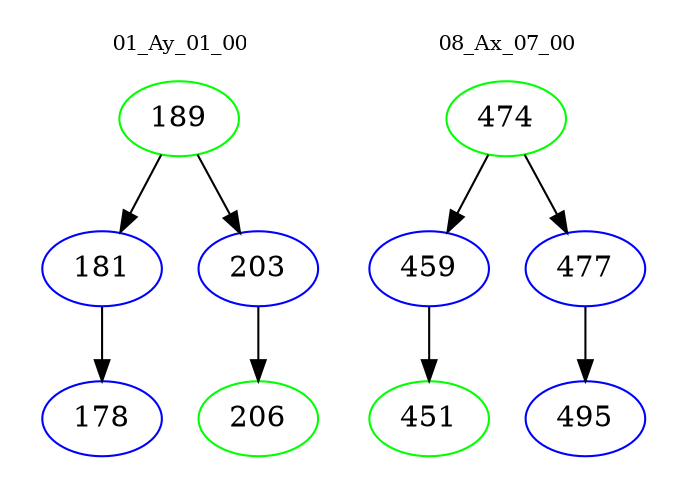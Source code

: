 digraph{
subgraph cluster_0 {
color = white
label = "01_Ay_01_00";
fontsize=10;
T0_189 [label="189", color="green"]
T0_189 -> T0_181 [color="black"]
T0_181 [label="181", color="blue"]
T0_181 -> T0_178 [color="black"]
T0_178 [label="178", color="blue"]
T0_189 -> T0_203 [color="black"]
T0_203 [label="203", color="blue"]
T0_203 -> T0_206 [color="black"]
T0_206 [label="206", color="green"]
}
subgraph cluster_1 {
color = white
label = "08_Ax_07_00";
fontsize=10;
T1_474 [label="474", color="green"]
T1_474 -> T1_459 [color="black"]
T1_459 [label="459", color="blue"]
T1_459 -> T1_451 [color="black"]
T1_451 [label="451", color="green"]
T1_474 -> T1_477 [color="black"]
T1_477 [label="477", color="blue"]
T1_477 -> T1_495 [color="black"]
T1_495 [label="495", color="blue"]
}
}
